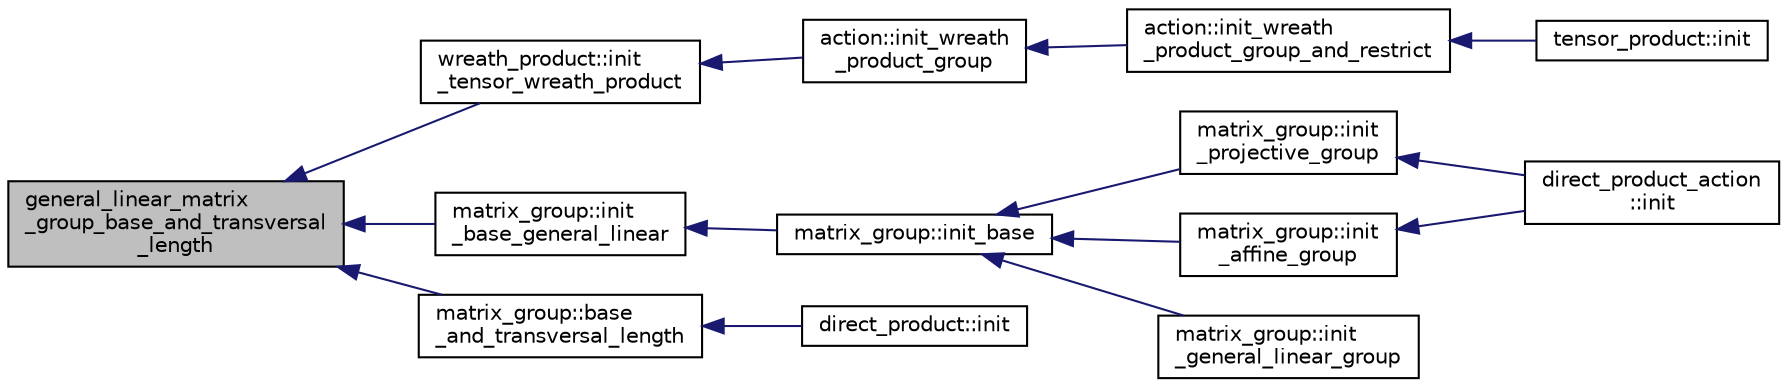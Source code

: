 digraph "general_linear_matrix_group_base_and_transversal_length"
{
  edge [fontname="Helvetica",fontsize="10",labelfontname="Helvetica",labelfontsize="10"];
  node [fontname="Helvetica",fontsize="10",shape=record];
  rankdir="LR";
  Node79 [label="general_linear_matrix\l_group_base_and_transversal\l_length",height=0.2,width=0.4,color="black", fillcolor="grey75", style="filled", fontcolor="black"];
  Node79 -> Node80 [dir="back",color="midnightblue",fontsize="10",style="solid",fontname="Helvetica"];
  Node80 [label="wreath_product::init\l_tensor_wreath_product",height=0.2,width=0.4,color="black", fillcolor="white", style="filled",URL="$d8/dfa/classwreath__product.html#abab9a46886db102826e2ca2c1bfc39de"];
  Node80 -> Node81 [dir="back",color="midnightblue",fontsize="10",style="solid",fontname="Helvetica"];
  Node81 [label="action::init_wreath\l_product_group",height=0.2,width=0.4,color="black", fillcolor="white", style="filled",URL="$d2/d86/classaction.html#a29d8425b266eff98677406f084ee3f86"];
  Node81 -> Node82 [dir="back",color="midnightblue",fontsize="10",style="solid",fontname="Helvetica"];
  Node82 [label="action::init_wreath\l_product_group_and_restrict",height=0.2,width=0.4,color="black", fillcolor="white", style="filled",URL="$d2/d86/classaction.html#a5ea78557093c987967e7b8162fabbf72"];
  Node82 -> Node83 [dir="back",color="midnightblue",fontsize="10",style="solid",fontname="Helvetica"];
  Node83 [label="tensor_product::init",height=0.2,width=0.4,color="black", fillcolor="white", style="filled",URL="$dd/d3e/classtensor__product.html#a2a8ac905e80dd9bb7339c9506c3521d3"];
  Node79 -> Node84 [dir="back",color="midnightblue",fontsize="10",style="solid",fontname="Helvetica"];
  Node84 [label="matrix_group::init\l_base_general_linear",height=0.2,width=0.4,color="black", fillcolor="white", style="filled",URL="$d3/ded/classmatrix__group.html#af2d84056c46dafaed6ecb1edc2463c19"];
  Node84 -> Node85 [dir="back",color="midnightblue",fontsize="10",style="solid",fontname="Helvetica"];
  Node85 [label="matrix_group::init_base",height=0.2,width=0.4,color="black", fillcolor="white", style="filled",URL="$d3/ded/classmatrix__group.html#a2b7f41b5e6f58257532c1e24312b89e2"];
  Node85 -> Node86 [dir="back",color="midnightblue",fontsize="10",style="solid",fontname="Helvetica"];
  Node86 [label="matrix_group::init\l_projective_group",height=0.2,width=0.4,color="black", fillcolor="white", style="filled",URL="$d3/ded/classmatrix__group.html#a626286de5799c4c9e45216e735b1d233"];
  Node86 -> Node87 [dir="back",color="midnightblue",fontsize="10",style="solid",fontname="Helvetica"];
  Node87 [label="direct_product_action\l::init",height=0.2,width=0.4,color="black", fillcolor="white", style="filled",URL="$d3/d78/classdirect__product__action.html#aad40060e5821c011cccaa65a5c4df64f"];
  Node85 -> Node88 [dir="back",color="midnightblue",fontsize="10",style="solid",fontname="Helvetica"];
  Node88 [label="matrix_group::init\l_affine_group",height=0.2,width=0.4,color="black", fillcolor="white", style="filled",URL="$d3/ded/classmatrix__group.html#aa278bd127d400940516c20bfe1f2f91e"];
  Node88 -> Node87 [dir="back",color="midnightblue",fontsize="10",style="solid",fontname="Helvetica"];
  Node85 -> Node89 [dir="back",color="midnightblue",fontsize="10",style="solid",fontname="Helvetica"];
  Node89 [label="matrix_group::init\l_general_linear_group",height=0.2,width=0.4,color="black", fillcolor="white", style="filled",URL="$d3/ded/classmatrix__group.html#a0aa3c4187d8504b88f9f0aa644b48b86"];
  Node79 -> Node90 [dir="back",color="midnightblue",fontsize="10",style="solid",fontname="Helvetica"];
  Node90 [label="matrix_group::base\l_and_transversal_length",height=0.2,width=0.4,color="black", fillcolor="white", style="filled",URL="$d3/ded/classmatrix__group.html#a13f173c0312738464dbbfa0712d3e376"];
  Node90 -> Node91 [dir="back",color="midnightblue",fontsize="10",style="solid",fontname="Helvetica"];
  Node91 [label="direct_product::init",height=0.2,width=0.4,color="black", fillcolor="white", style="filled",URL="$dc/daf/classdirect__product.html#a589445fc716197ea3498c28b1d1802d0"];
}
